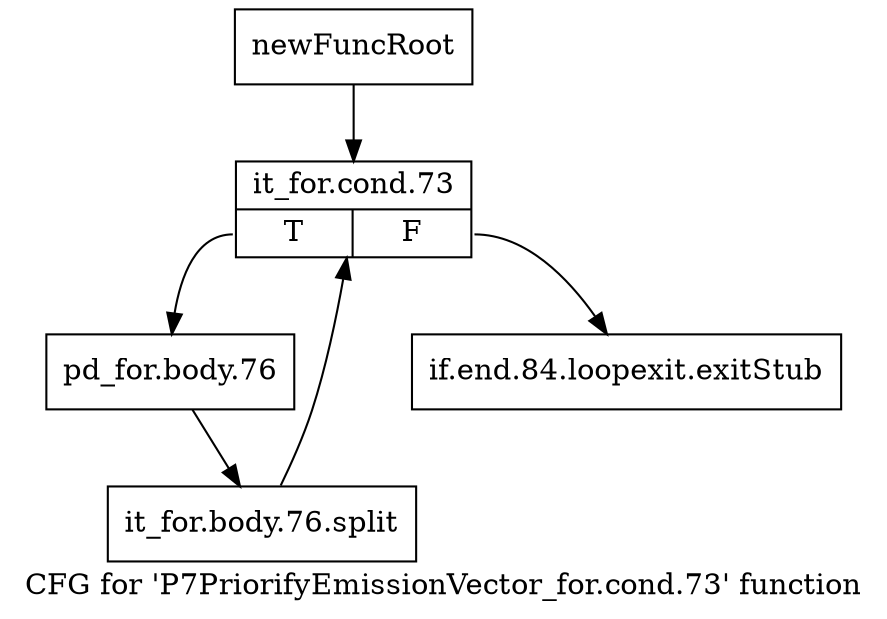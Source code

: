 digraph "CFG for 'P7PriorifyEmissionVector_for.cond.73' function" {
	label="CFG for 'P7PriorifyEmissionVector_for.cond.73' function";

	Node0x32335a0 [shape=record,label="{newFuncRoot}"];
	Node0x32335a0 -> Node0x3233640;
	Node0x32335f0 [shape=record,label="{if.end.84.loopexit.exitStub}"];
	Node0x3233640 [shape=record,label="{it_for.cond.73|{<s0>T|<s1>F}}"];
	Node0x3233640:s0 -> Node0x3233690;
	Node0x3233640:s1 -> Node0x32335f0;
	Node0x3233690 [shape=record,label="{pd_for.body.76}"];
	Node0x3233690 -> Node0x3814f00;
	Node0x3814f00 [shape=record,label="{it_for.body.76.split}"];
	Node0x3814f00 -> Node0x3233640;
}
